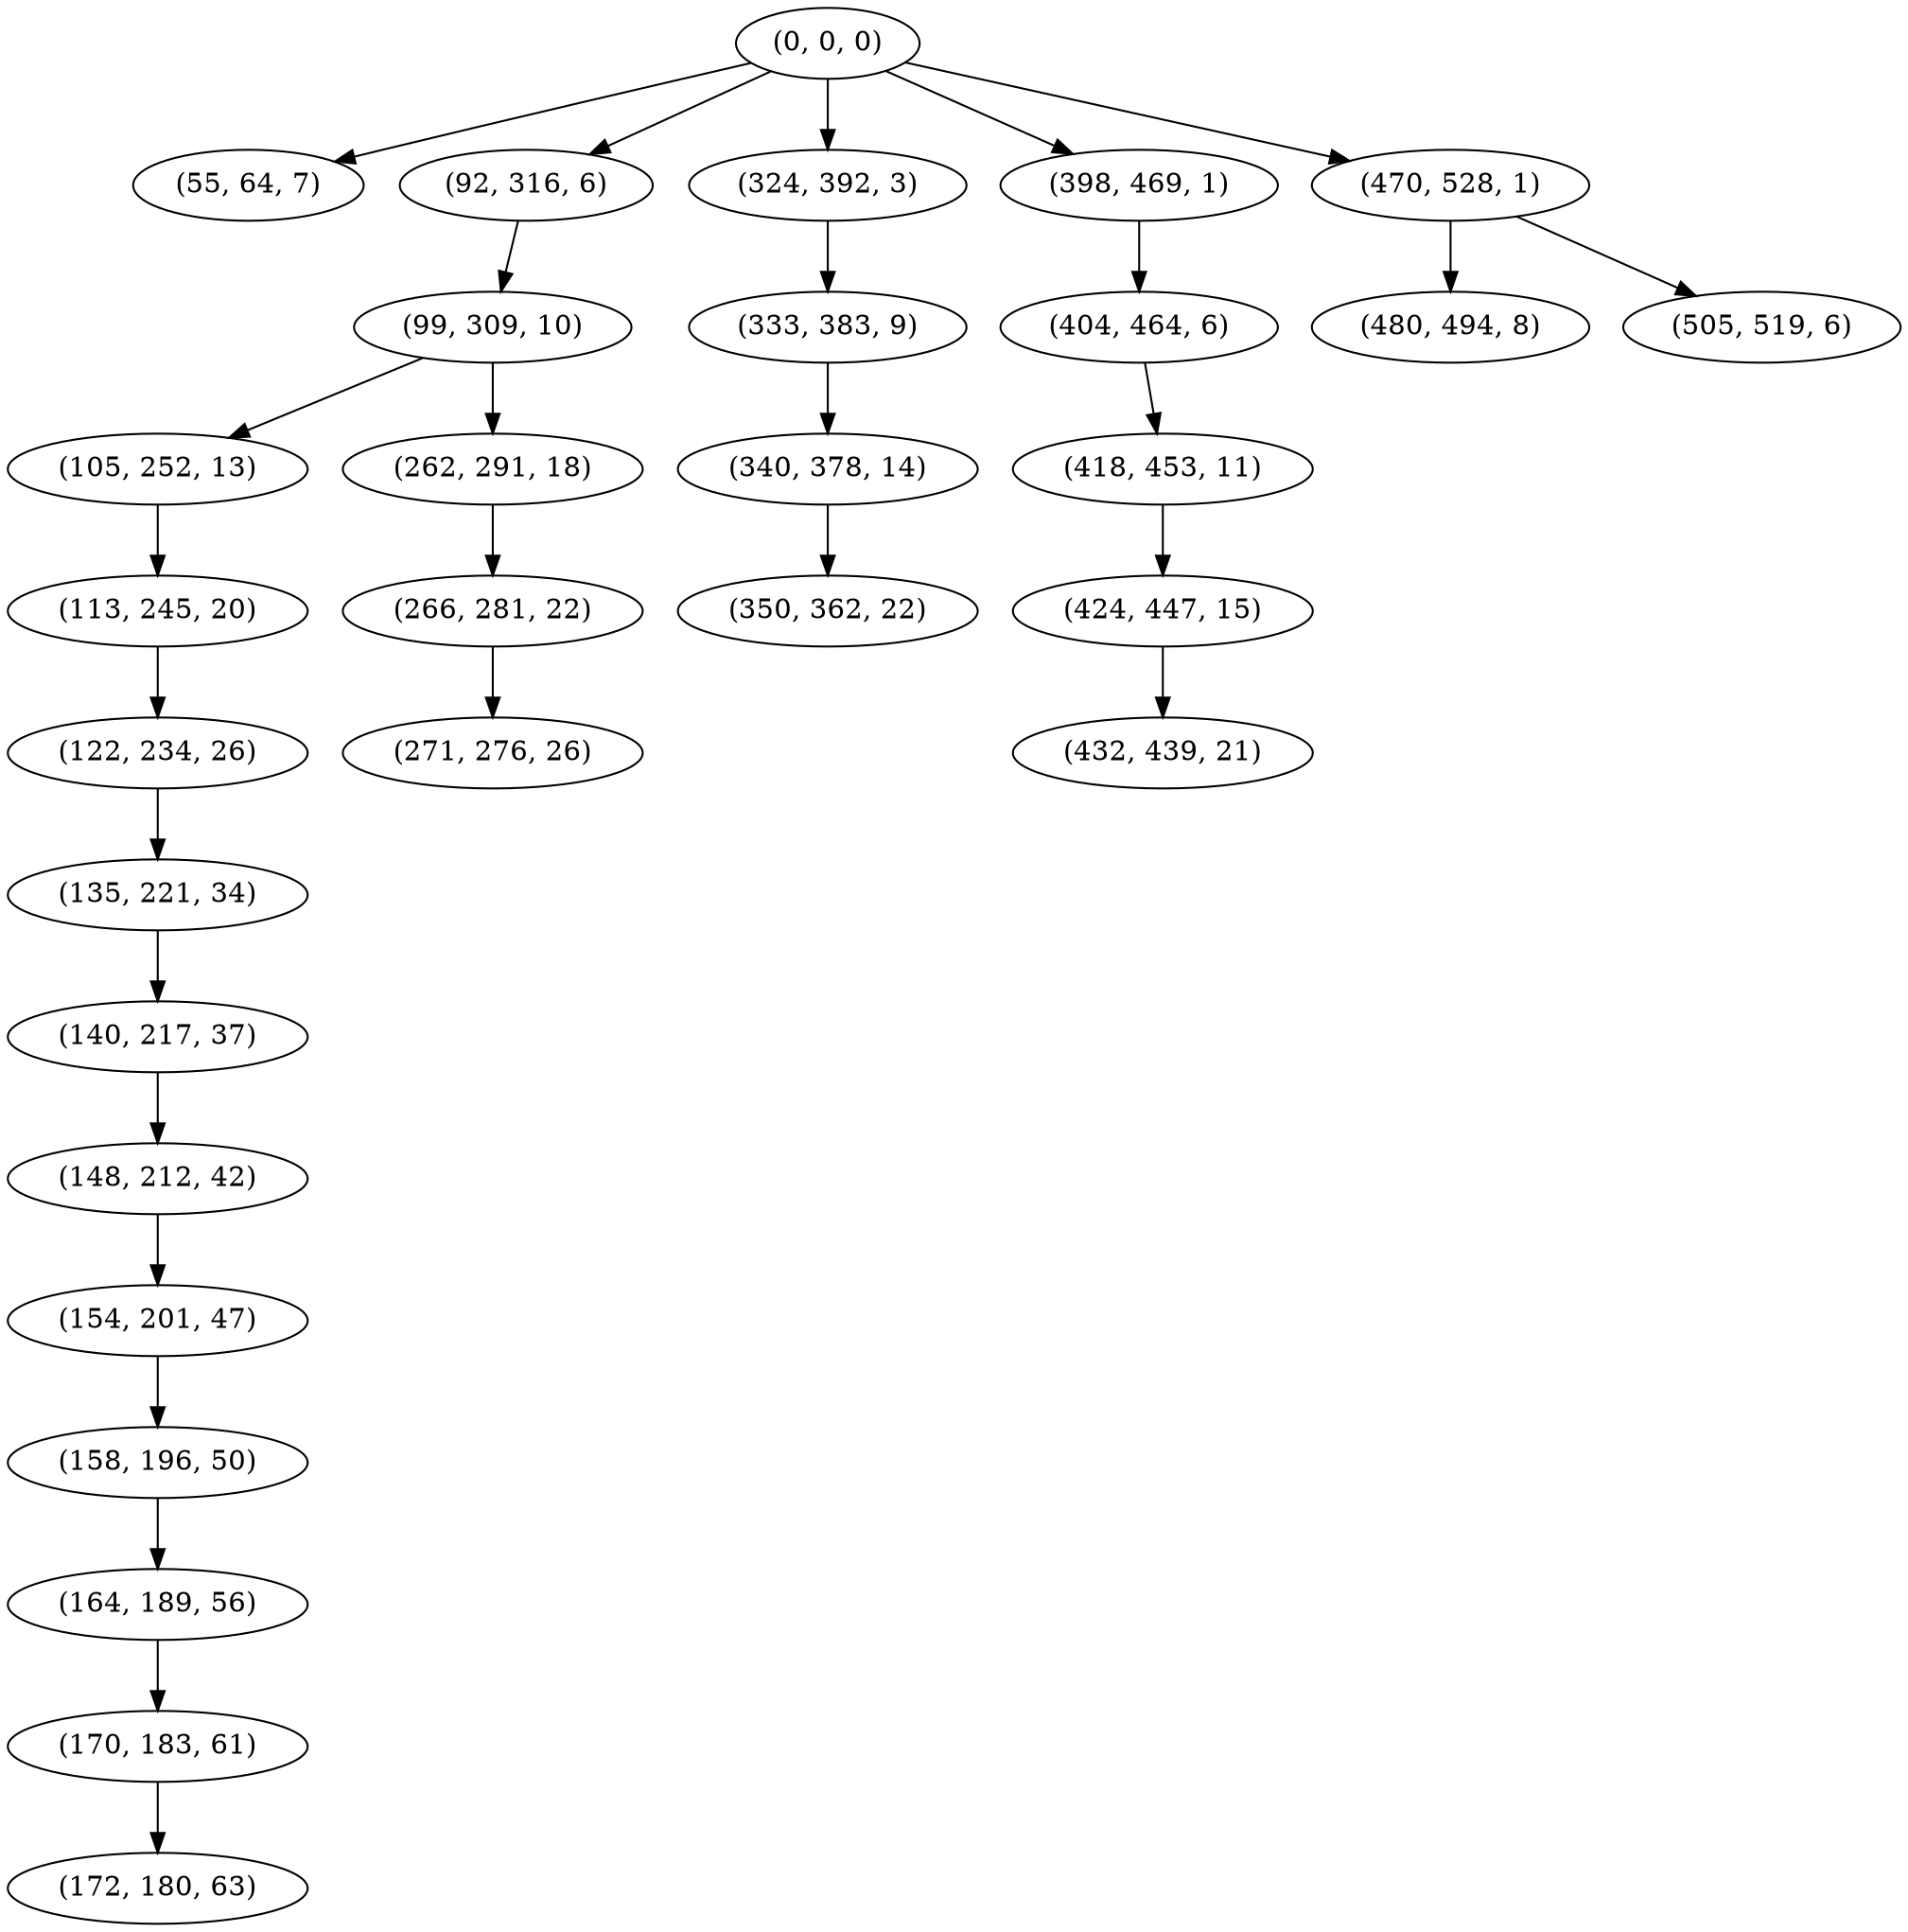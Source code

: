 digraph tree {
    "(0, 0, 0)";
    "(55, 64, 7)";
    "(92, 316, 6)";
    "(99, 309, 10)";
    "(105, 252, 13)";
    "(113, 245, 20)";
    "(122, 234, 26)";
    "(135, 221, 34)";
    "(140, 217, 37)";
    "(148, 212, 42)";
    "(154, 201, 47)";
    "(158, 196, 50)";
    "(164, 189, 56)";
    "(170, 183, 61)";
    "(172, 180, 63)";
    "(262, 291, 18)";
    "(266, 281, 22)";
    "(271, 276, 26)";
    "(324, 392, 3)";
    "(333, 383, 9)";
    "(340, 378, 14)";
    "(350, 362, 22)";
    "(398, 469, 1)";
    "(404, 464, 6)";
    "(418, 453, 11)";
    "(424, 447, 15)";
    "(432, 439, 21)";
    "(470, 528, 1)";
    "(480, 494, 8)";
    "(505, 519, 6)";
    "(0, 0, 0)" -> "(55, 64, 7)";
    "(0, 0, 0)" -> "(92, 316, 6)";
    "(0, 0, 0)" -> "(324, 392, 3)";
    "(0, 0, 0)" -> "(398, 469, 1)";
    "(0, 0, 0)" -> "(470, 528, 1)";
    "(92, 316, 6)" -> "(99, 309, 10)";
    "(99, 309, 10)" -> "(105, 252, 13)";
    "(99, 309, 10)" -> "(262, 291, 18)";
    "(105, 252, 13)" -> "(113, 245, 20)";
    "(113, 245, 20)" -> "(122, 234, 26)";
    "(122, 234, 26)" -> "(135, 221, 34)";
    "(135, 221, 34)" -> "(140, 217, 37)";
    "(140, 217, 37)" -> "(148, 212, 42)";
    "(148, 212, 42)" -> "(154, 201, 47)";
    "(154, 201, 47)" -> "(158, 196, 50)";
    "(158, 196, 50)" -> "(164, 189, 56)";
    "(164, 189, 56)" -> "(170, 183, 61)";
    "(170, 183, 61)" -> "(172, 180, 63)";
    "(262, 291, 18)" -> "(266, 281, 22)";
    "(266, 281, 22)" -> "(271, 276, 26)";
    "(324, 392, 3)" -> "(333, 383, 9)";
    "(333, 383, 9)" -> "(340, 378, 14)";
    "(340, 378, 14)" -> "(350, 362, 22)";
    "(398, 469, 1)" -> "(404, 464, 6)";
    "(404, 464, 6)" -> "(418, 453, 11)";
    "(418, 453, 11)" -> "(424, 447, 15)";
    "(424, 447, 15)" -> "(432, 439, 21)";
    "(470, 528, 1)" -> "(480, 494, 8)";
    "(470, 528, 1)" -> "(505, 519, 6)";
}
